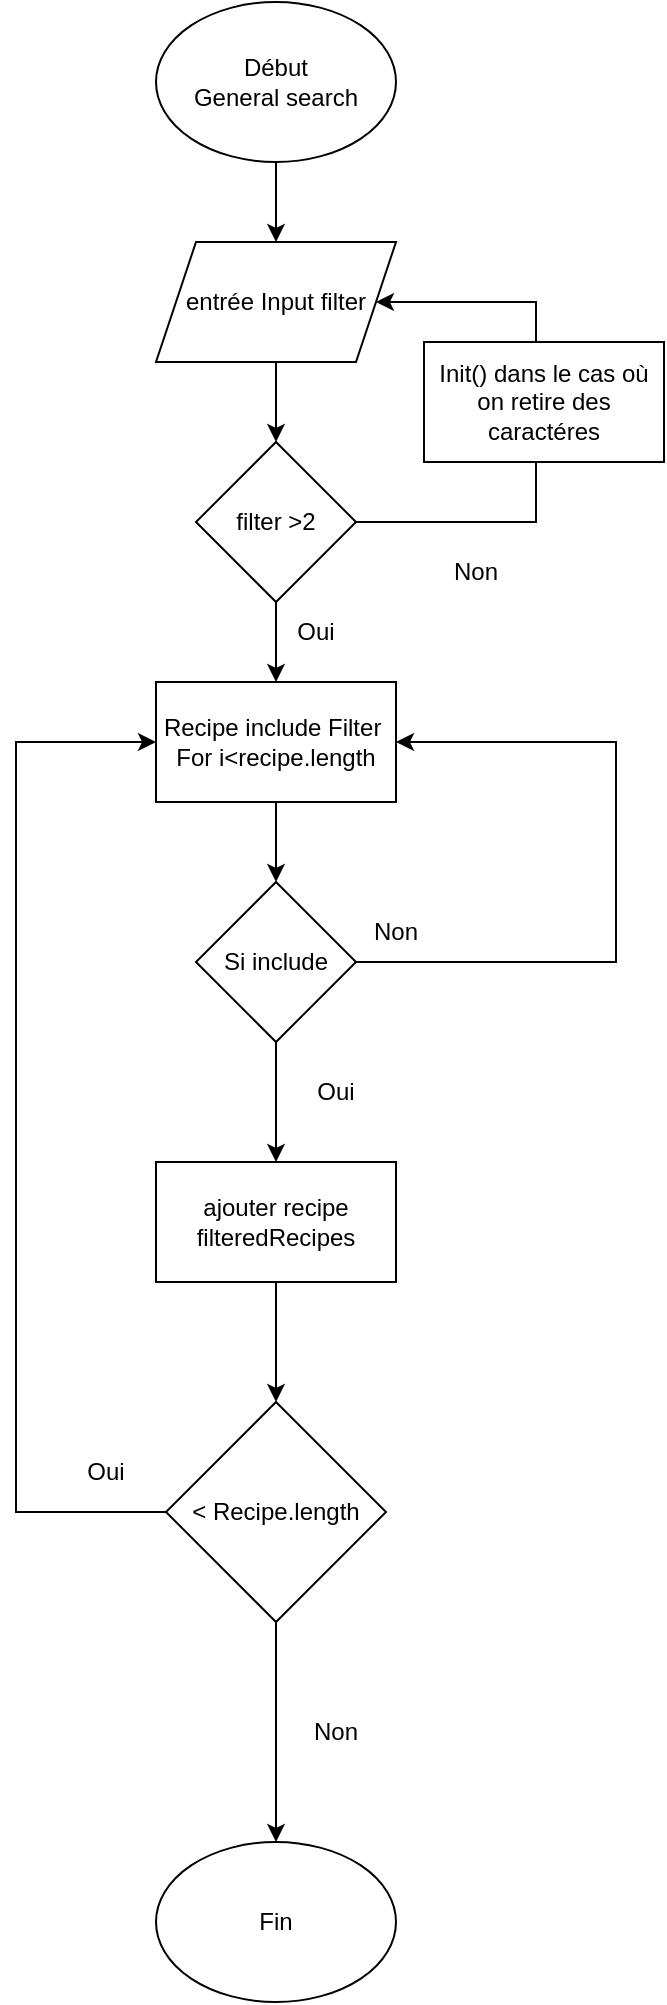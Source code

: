 <mxfile version="16.6.1" type="github">
  <diagram id="C5RBs43oDa-KdzZeNtuy" name="Page-1">
    <mxGraphModel dx="1422" dy="754" grid="1" gridSize="10" guides="1" tooltips="1" connect="1" arrows="1" fold="1" page="1" pageScale="1" pageWidth="827" pageHeight="1169" math="0" shadow="0">
      <root>
        <mxCell id="WIyWlLk6GJQsqaUBKTNV-0" />
        <mxCell id="WIyWlLk6GJQsqaUBKTNV-1" parent="WIyWlLk6GJQsqaUBKTNV-0" />
        <mxCell id="CqpYCaHZsHqNf3DfVWV_-0" value="Début&lt;br&gt;General search" style="ellipse;whiteSpace=wrap;html=1;" parent="WIyWlLk6GJQsqaUBKTNV-1" vertex="1">
          <mxGeometry x="160" y="40" width="120" height="80" as="geometry" />
        </mxCell>
        <mxCell id="CqpYCaHZsHqNf3DfVWV_-1" value="entrée Input filter" style="shape=parallelogram;perimeter=parallelogramPerimeter;whiteSpace=wrap;html=1;fixedSize=1;" parent="WIyWlLk6GJQsqaUBKTNV-1" vertex="1">
          <mxGeometry x="160" y="160" width="120" height="60" as="geometry" />
        </mxCell>
        <mxCell id="CqpYCaHZsHqNf3DfVWV_-2" value="Recipe include Filter&amp;nbsp;&lt;br&gt;For i&amp;lt;recipe.length" style="rounded=0;whiteSpace=wrap;html=1;" parent="WIyWlLk6GJQsqaUBKTNV-1" vertex="1">
          <mxGeometry x="160" y="380" width="120" height="60" as="geometry" />
        </mxCell>
        <mxCell id="CqpYCaHZsHqNf3DfVWV_-3" value="filter &amp;gt;2" style="rhombus;whiteSpace=wrap;html=1;" parent="WIyWlLk6GJQsqaUBKTNV-1" vertex="1">
          <mxGeometry x="180" y="260" width="80" height="80" as="geometry" />
        </mxCell>
        <mxCell id="CqpYCaHZsHqNf3DfVWV_-6" value="Si include" style="rhombus;whiteSpace=wrap;html=1;" parent="WIyWlLk6GJQsqaUBKTNV-1" vertex="1">
          <mxGeometry x="180" y="480" width="80" height="80" as="geometry" />
        </mxCell>
        <mxCell id="CqpYCaHZsHqNf3DfVWV_-7" value="" style="endArrow=classic;html=1;rounded=0;exitX=0.5;exitY=1;exitDx=0;exitDy=0;" parent="WIyWlLk6GJQsqaUBKTNV-1" source="CqpYCaHZsHqNf3DfVWV_-0" target="CqpYCaHZsHqNf3DfVWV_-1" edge="1">
          <mxGeometry width="50" height="50" relative="1" as="geometry">
            <mxPoint x="390" y="400" as="sourcePoint" />
            <mxPoint x="440" y="350" as="targetPoint" />
          </mxGeometry>
        </mxCell>
        <mxCell id="CqpYCaHZsHqNf3DfVWV_-8" value="" style="endArrow=classic;html=1;rounded=0;exitX=0.5;exitY=1;exitDx=0;exitDy=0;" parent="WIyWlLk6GJQsqaUBKTNV-1" source="CqpYCaHZsHqNf3DfVWV_-1" target="CqpYCaHZsHqNf3DfVWV_-3" edge="1">
          <mxGeometry width="50" height="50" relative="1" as="geometry">
            <mxPoint x="390" y="400" as="sourcePoint" />
            <mxPoint x="440" y="350" as="targetPoint" />
          </mxGeometry>
        </mxCell>
        <mxCell id="CqpYCaHZsHqNf3DfVWV_-9" value="" style="endArrow=classic;html=1;rounded=0;exitX=0.5;exitY=1;exitDx=0;exitDy=0;entryX=0.5;entryY=0;entryDx=0;entryDy=0;" parent="WIyWlLk6GJQsqaUBKTNV-1" source="CqpYCaHZsHqNf3DfVWV_-3" target="CqpYCaHZsHqNf3DfVWV_-2" edge="1">
          <mxGeometry width="50" height="50" relative="1" as="geometry">
            <mxPoint x="390" y="400" as="sourcePoint" />
            <mxPoint x="440" y="350" as="targetPoint" />
          </mxGeometry>
        </mxCell>
        <mxCell id="CqpYCaHZsHqNf3DfVWV_-10" value="" style="endArrow=classic;html=1;rounded=0;exitX=0.5;exitY=1;exitDx=0;exitDy=0;entryX=0.5;entryY=0;entryDx=0;entryDy=0;" parent="WIyWlLk6GJQsqaUBKTNV-1" source="CqpYCaHZsHqNf3DfVWV_-2" target="CqpYCaHZsHqNf3DfVWV_-6" edge="1">
          <mxGeometry width="50" height="50" relative="1" as="geometry">
            <mxPoint x="390" y="400" as="sourcePoint" />
            <mxPoint x="440" y="350" as="targetPoint" />
          </mxGeometry>
        </mxCell>
        <mxCell id="CqpYCaHZsHqNf3DfVWV_-11" value="" style="endArrow=classic;html=1;rounded=0;exitX=1;exitY=0.5;exitDx=0;exitDy=0;" parent="WIyWlLk6GJQsqaUBKTNV-1" source="CqpYCaHZsHqNf3DfVWV_-3" target="CqpYCaHZsHqNf3DfVWV_-1" edge="1">
          <mxGeometry width="50" height="50" relative="1" as="geometry">
            <mxPoint x="390" y="400" as="sourcePoint" />
            <mxPoint x="350" y="130" as="targetPoint" />
            <Array as="points">
              <mxPoint x="350" y="300" />
              <mxPoint x="350" y="190" />
            </Array>
          </mxGeometry>
        </mxCell>
        <mxCell id="CqpYCaHZsHqNf3DfVWV_-12" value="Oui" style="text;html=1;strokeColor=none;fillColor=none;align=center;verticalAlign=middle;whiteSpace=wrap;rounded=0;" parent="WIyWlLk6GJQsqaUBKTNV-1" vertex="1">
          <mxGeometry x="210" y="340" width="60" height="30" as="geometry" />
        </mxCell>
        <mxCell id="CqpYCaHZsHqNf3DfVWV_-13" value="Non" style="text;html=1;strokeColor=none;fillColor=none;align=center;verticalAlign=middle;whiteSpace=wrap;rounded=0;" parent="WIyWlLk6GJQsqaUBKTNV-1" vertex="1">
          <mxGeometry x="250" y="490" width="60" height="30" as="geometry" />
        </mxCell>
        <mxCell id="CqpYCaHZsHqNf3DfVWV_-14" value="" style="endArrow=classic;html=1;rounded=0;exitX=0.5;exitY=1;exitDx=0;exitDy=0;" parent="WIyWlLk6GJQsqaUBKTNV-1" source="CqpYCaHZsHqNf3DfVWV_-6" target="CqpYCaHZsHqNf3DfVWV_-15" edge="1">
          <mxGeometry width="50" height="50" relative="1" as="geometry">
            <mxPoint x="390" y="400" as="sourcePoint" />
            <mxPoint x="440" y="350" as="targetPoint" />
          </mxGeometry>
        </mxCell>
        <mxCell id="CqpYCaHZsHqNf3DfVWV_-15" value="ajouter recipe filteredRecipes" style="rounded=0;whiteSpace=wrap;html=1;" parent="WIyWlLk6GJQsqaUBKTNV-1" vertex="1">
          <mxGeometry x="160" y="620" width="120" height="60" as="geometry" />
        </mxCell>
        <mxCell id="CqpYCaHZsHqNf3DfVWV_-18" value="Oui" style="text;html=1;strokeColor=none;fillColor=none;align=center;verticalAlign=middle;whiteSpace=wrap;rounded=0;" parent="WIyWlLk6GJQsqaUBKTNV-1" vertex="1">
          <mxGeometry x="220" y="570" width="60" height="30" as="geometry" />
        </mxCell>
        <mxCell id="CqpYCaHZsHqNf3DfVWV_-22" value="" style="endArrow=classic;html=1;rounded=0;exitX=0;exitY=0.5;exitDx=0;exitDy=0;entryX=0;entryY=0.5;entryDx=0;entryDy=0;" parent="WIyWlLk6GJQsqaUBKTNV-1" source="aj4Dv-m5xC_iaz7SMv-A-1" target="CqpYCaHZsHqNf3DfVWV_-2" edge="1">
          <mxGeometry width="50" height="50" relative="1" as="geometry">
            <mxPoint x="70" y="650" as="sourcePoint" />
            <mxPoint x="90" y="170" as="targetPoint" />
            <Array as="points">
              <mxPoint x="90" y="795" />
              <mxPoint x="90" y="410" />
            </Array>
          </mxGeometry>
        </mxCell>
        <mxCell id="CqpYCaHZsHqNf3DfVWV_-23" value="Fin" style="ellipse;whiteSpace=wrap;html=1;" parent="WIyWlLk6GJQsqaUBKTNV-1" vertex="1">
          <mxGeometry x="160" y="960" width="120" height="80" as="geometry" />
        </mxCell>
        <mxCell id="CqpYCaHZsHqNf3DfVWV_-24" value="" style="endArrow=classic;html=1;rounded=0;entryX=0.5;entryY=0;entryDx=0;entryDy=0;exitX=0.5;exitY=1;exitDx=0;exitDy=0;" parent="WIyWlLk6GJQsqaUBKTNV-1" source="aj4Dv-m5xC_iaz7SMv-A-1" target="CqpYCaHZsHqNf3DfVWV_-23" edge="1">
          <mxGeometry width="50" height="50" relative="1" as="geometry">
            <mxPoint x="220" y="880" as="sourcePoint" />
            <mxPoint x="340" y="670" as="targetPoint" />
          </mxGeometry>
        </mxCell>
        <mxCell id="CqpYCaHZsHqNf3DfVWV_-25" value="" style="endArrow=classic;html=1;rounded=0;entryX=1;entryY=0.5;entryDx=0;entryDy=0;" parent="WIyWlLk6GJQsqaUBKTNV-1" target="CqpYCaHZsHqNf3DfVWV_-2" edge="1">
          <mxGeometry width="50" height="50" relative="1" as="geometry">
            <mxPoint x="260" y="520" as="sourcePoint" />
            <mxPoint x="390" y="300" as="targetPoint" />
            <Array as="points">
              <mxPoint x="390" y="520" />
              <mxPoint x="390" y="410" />
            </Array>
          </mxGeometry>
        </mxCell>
        <mxCell id="R7RJY_PGWd1aYwSmpj8p-7" value="Init() dans le cas où&lt;br&gt;on retire des caractéres" style="rounded=0;whiteSpace=wrap;html=1;" parent="WIyWlLk6GJQsqaUBKTNV-1" vertex="1">
          <mxGeometry x="294" y="210" width="120" height="60" as="geometry" />
        </mxCell>
        <mxCell id="aj4Dv-m5xC_iaz7SMv-A-0" value="Non" style="text;html=1;strokeColor=none;fillColor=none;align=center;verticalAlign=middle;whiteSpace=wrap;rounded=0;" vertex="1" parent="WIyWlLk6GJQsqaUBKTNV-1">
          <mxGeometry x="290" y="310" width="60" height="30" as="geometry" />
        </mxCell>
        <mxCell id="aj4Dv-m5xC_iaz7SMv-A-1" value="&amp;lt; Recipe.length" style="rhombus;whiteSpace=wrap;html=1;" vertex="1" parent="WIyWlLk6GJQsqaUBKTNV-1">
          <mxGeometry x="165" y="740" width="110" height="110" as="geometry" />
        </mxCell>
        <mxCell id="aj4Dv-m5xC_iaz7SMv-A-2" value="" style="endArrow=classic;html=1;rounded=0;exitX=0.5;exitY=1;exitDx=0;exitDy=0;entryX=0.5;entryY=0;entryDx=0;entryDy=0;" edge="1" parent="WIyWlLk6GJQsqaUBKTNV-1" source="CqpYCaHZsHqNf3DfVWV_-15" target="aj4Dv-m5xC_iaz7SMv-A-1">
          <mxGeometry width="50" height="50" relative="1" as="geometry">
            <mxPoint x="390" y="680" as="sourcePoint" />
            <mxPoint x="440" y="630" as="targetPoint" />
          </mxGeometry>
        </mxCell>
        <mxCell id="aj4Dv-m5xC_iaz7SMv-A-3" value="Oui" style="text;html=1;strokeColor=none;fillColor=none;align=center;verticalAlign=middle;whiteSpace=wrap;rounded=0;" vertex="1" parent="WIyWlLk6GJQsqaUBKTNV-1">
          <mxGeometry x="105" y="760" width="60" height="30" as="geometry" />
        </mxCell>
        <mxCell id="aj4Dv-m5xC_iaz7SMv-A-4" value="Non" style="text;html=1;strokeColor=none;fillColor=none;align=center;verticalAlign=middle;whiteSpace=wrap;rounded=0;" vertex="1" parent="WIyWlLk6GJQsqaUBKTNV-1">
          <mxGeometry x="220" y="890" width="60" height="30" as="geometry" />
        </mxCell>
      </root>
    </mxGraphModel>
  </diagram>
</mxfile>

